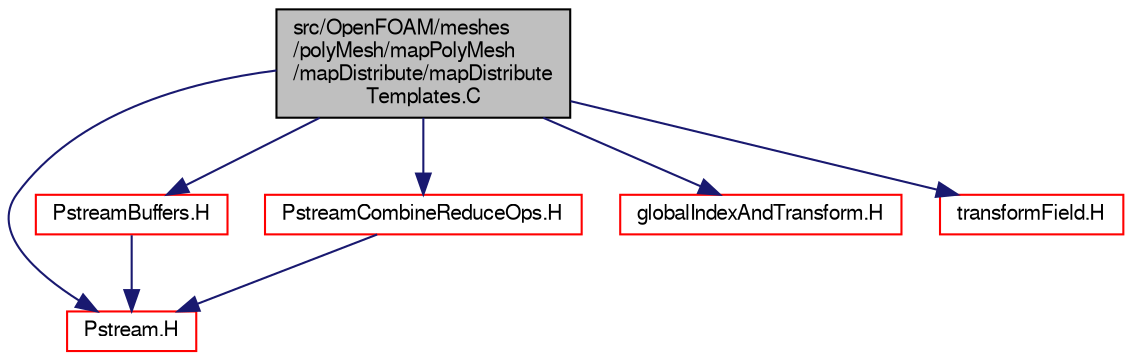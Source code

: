 digraph "src/OpenFOAM/meshes/polyMesh/mapPolyMesh/mapDistribute/mapDistributeTemplates.C"
{
  bgcolor="transparent";
  edge [fontname="FreeSans",fontsize="10",labelfontname="FreeSans",labelfontsize="10"];
  node [fontname="FreeSans",fontsize="10",shape=record];
  Node0 [label="src/OpenFOAM/meshes\l/polyMesh/mapPolyMesh\l/mapDistribute/mapDistribute\lTemplates.C",height=0.2,width=0.4,color="black", fillcolor="grey75", style="filled", fontcolor="black"];
  Node0 -> Node1 [color="midnightblue",fontsize="10",style="solid",fontname="FreeSans"];
  Node1 [label="Pstream.H",height=0.2,width=0.4,color="red",URL="$a09134.html"];
  Node0 -> Node70 [color="midnightblue",fontsize="10",style="solid",fontname="FreeSans"];
  Node70 [label="PstreamBuffers.H",height=0.2,width=0.4,color="red",URL="$a09140.html"];
  Node70 -> Node1 [color="midnightblue",fontsize="10",style="solid",fontname="FreeSans"];
  Node0 -> Node71 [color="midnightblue",fontsize="10",style="solid",fontname="FreeSans"];
  Node71 [label="PstreamCombineReduceOps.H",height=0.2,width=0.4,color="red",URL="$a09143.html",tooltip="Combination-Reduction operation for a parallel run. The information from all nodes is collected on th..."];
  Node71 -> Node1 [color="midnightblue",fontsize="10",style="solid",fontname="FreeSans"];
  Node0 -> Node72 [color="midnightblue",fontsize="10",style="solid",fontname="FreeSans"];
  Node72 [label="globalIndexAndTransform.H",height=0.2,width=0.4,color="red",URL="$a12317.html"];
  Node0 -> Node227 [color="midnightblue",fontsize="10",style="solid",fontname="FreeSans"];
  Node227 [label="transformField.H",height=0.2,width=0.4,color="red",URL="$a09734.html",tooltip="Spatial transformation functions for primitive fields. "];
}
